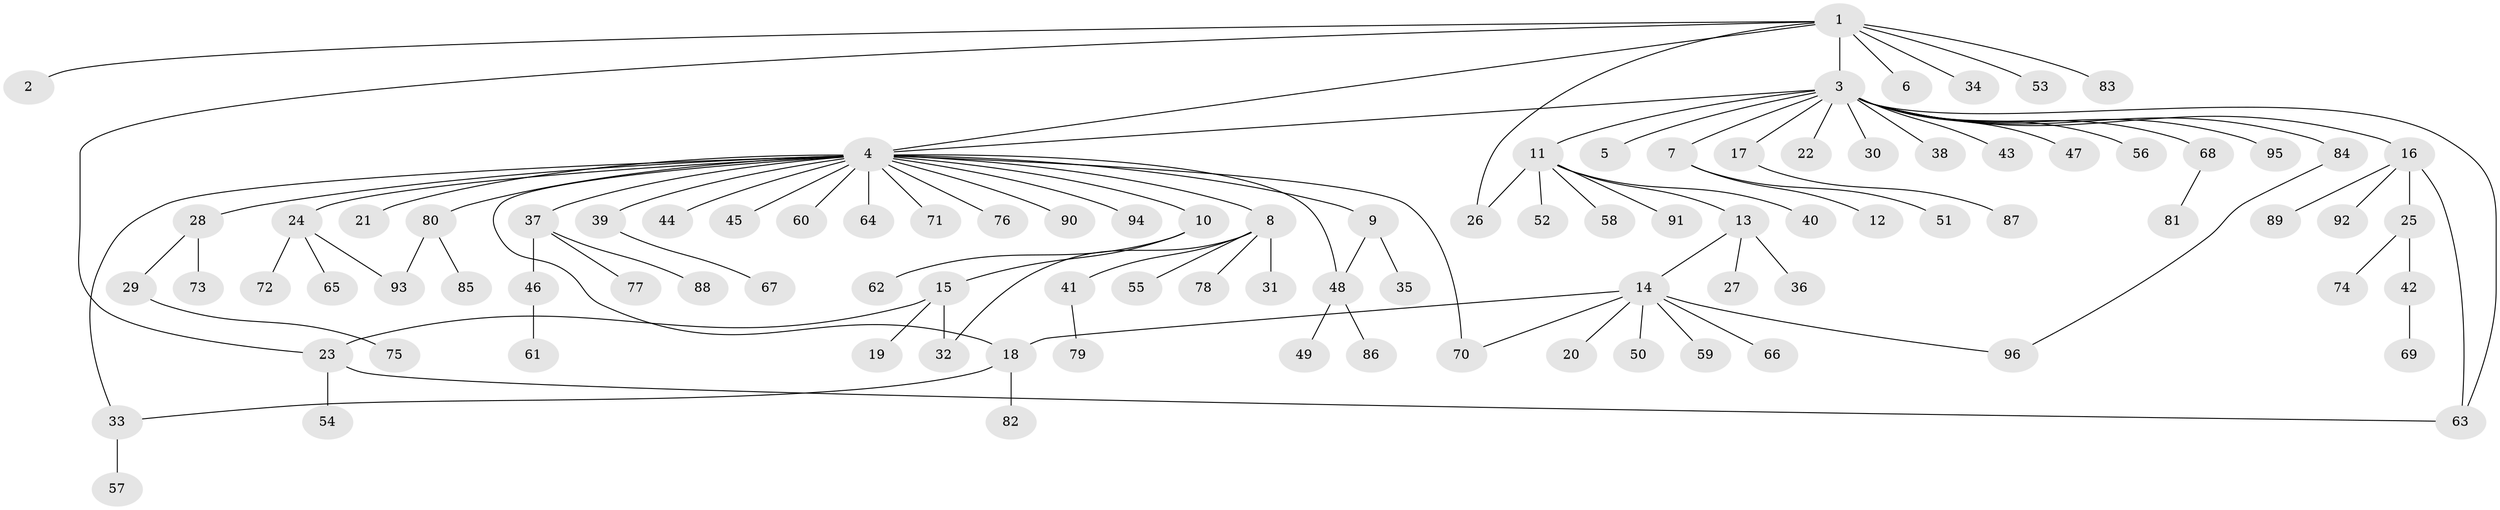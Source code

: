 // Generated by graph-tools (version 1.1) at 2025/11/02/27/25 16:11:12]
// undirected, 96 vertices, 107 edges
graph export_dot {
graph [start="1"]
  node [color=gray90,style=filled];
  1;
  2;
  3;
  4;
  5;
  6;
  7;
  8;
  9;
  10;
  11;
  12;
  13;
  14;
  15;
  16;
  17;
  18;
  19;
  20;
  21;
  22;
  23;
  24;
  25;
  26;
  27;
  28;
  29;
  30;
  31;
  32;
  33;
  34;
  35;
  36;
  37;
  38;
  39;
  40;
  41;
  42;
  43;
  44;
  45;
  46;
  47;
  48;
  49;
  50;
  51;
  52;
  53;
  54;
  55;
  56;
  57;
  58;
  59;
  60;
  61;
  62;
  63;
  64;
  65;
  66;
  67;
  68;
  69;
  70;
  71;
  72;
  73;
  74;
  75;
  76;
  77;
  78;
  79;
  80;
  81;
  82;
  83;
  84;
  85;
  86;
  87;
  88;
  89;
  90;
  91;
  92;
  93;
  94;
  95;
  96;
  1 -- 2;
  1 -- 3;
  1 -- 4;
  1 -- 6;
  1 -- 23;
  1 -- 26;
  1 -- 34;
  1 -- 53;
  1 -- 83;
  3 -- 4;
  3 -- 5;
  3 -- 7;
  3 -- 11;
  3 -- 16;
  3 -- 17;
  3 -- 22;
  3 -- 30;
  3 -- 38;
  3 -- 43;
  3 -- 47;
  3 -- 56;
  3 -- 63;
  3 -- 68;
  3 -- 84;
  3 -- 95;
  4 -- 8;
  4 -- 9;
  4 -- 10;
  4 -- 18;
  4 -- 21;
  4 -- 24;
  4 -- 28;
  4 -- 33;
  4 -- 37;
  4 -- 39;
  4 -- 44;
  4 -- 45;
  4 -- 48;
  4 -- 60;
  4 -- 64;
  4 -- 70;
  4 -- 71;
  4 -- 76;
  4 -- 80;
  4 -- 90;
  4 -- 94;
  7 -- 12;
  7 -- 51;
  8 -- 31;
  8 -- 32;
  8 -- 41;
  8 -- 55;
  8 -- 78;
  9 -- 35;
  9 -- 48;
  10 -- 15;
  10 -- 62;
  11 -- 13;
  11 -- 26;
  11 -- 40;
  11 -- 52;
  11 -- 58;
  11 -- 91;
  13 -- 14;
  13 -- 27;
  13 -- 36;
  14 -- 18;
  14 -- 20;
  14 -- 50;
  14 -- 59;
  14 -- 66;
  14 -- 70;
  14 -- 96;
  15 -- 19;
  15 -- 23;
  15 -- 32;
  16 -- 25;
  16 -- 63;
  16 -- 89;
  16 -- 92;
  17 -- 87;
  18 -- 33;
  18 -- 82;
  23 -- 54;
  23 -- 63;
  24 -- 65;
  24 -- 72;
  24 -- 93;
  25 -- 42;
  25 -- 74;
  28 -- 29;
  28 -- 73;
  29 -- 75;
  33 -- 57;
  37 -- 46;
  37 -- 77;
  37 -- 88;
  39 -- 67;
  41 -- 79;
  42 -- 69;
  46 -- 61;
  48 -- 49;
  48 -- 86;
  68 -- 81;
  80 -- 85;
  80 -- 93;
  84 -- 96;
}
